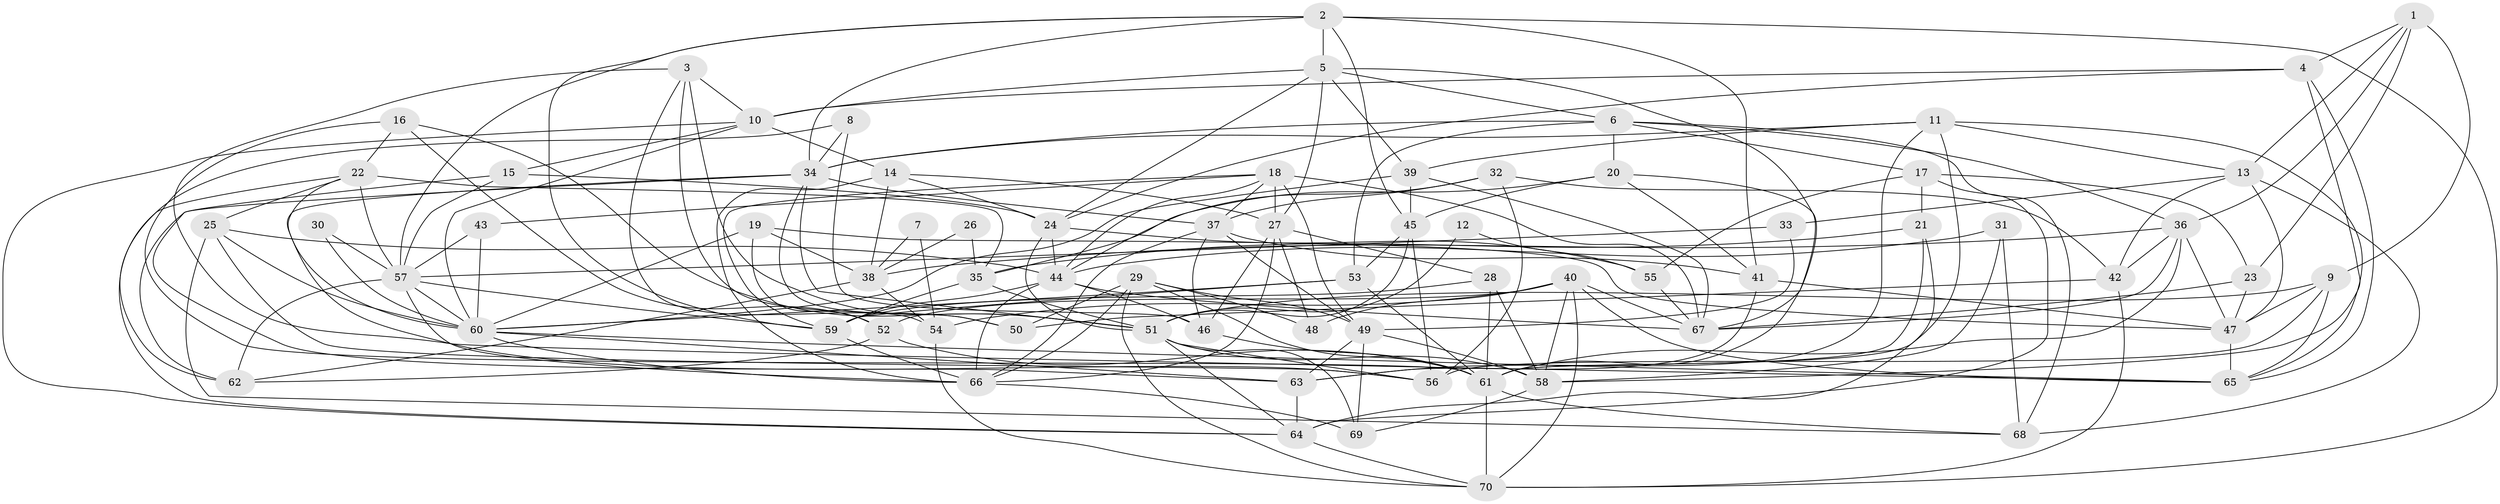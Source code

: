 // original degree distribution, {2: 0.11510791366906475, 4: 0.33093525179856115, 5: 0.20863309352517986, 3: 0.2446043165467626, 6: 0.050359712230215826, 8: 0.014388489208633094, 7: 0.03597122302158273}
// Generated by graph-tools (version 1.1) at 2025/26/03/09/25 03:26:20]
// undirected, 70 vertices, 202 edges
graph export_dot {
graph [start="1"]
  node [color=gray90,style=filled];
  1;
  2;
  3;
  4;
  5;
  6;
  7;
  8;
  9;
  10;
  11;
  12;
  13;
  14;
  15;
  16;
  17;
  18;
  19;
  20;
  21;
  22;
  23;
  24;
  25;
  26;
  27;
  28;
  29;
  30;
  31;
  32;
  33;
  34;
  35;
  36;
  37;
  38;
  39;
  40;
  41;
  42;
  43;
  44;
  45;
  46;
  47;
  48;
  49;
  50;
  51;
  52;
  53;
  54;
  55;
  56;
  57;
  58;
  59;
  60;
  61;
  62;
  63;
  64;
  65;
  66;
  67;
  68;
  69;
  70;
  1 -- 4 [weight=1.0];
  1 -- 9 [weight=1.0];
  1 -- 13 [weight=1.0];
  1 -- 23 [weight=1.0];
  1 -- 36 [weight=2.0];
  2 -- 5 [weight=1.0];
  2 -- 34 [weight=1.0];
  2 -- 41 [weight=1.0];
  2 -- 45 [weight=1.0];
  2 -- 57 [weight=1.0];
  2 -- 59 [weight=1.0];
  2 -- 70 [weight=1.0];
  3 -- 10 [weight=1.0];
  3 -- 50 [weight=1.0];
  3 -- 51 [weight=1.0];
  3 -- 54 [weight=1.0];
  3 -- 65 [weight=1.0];
  4 -- 10 [weight=1.0];
  4 -- 24 [weight=1.0];
  4 -- 58 [weight=1.0];
  4 -- 65 [weight=1.0];
  5 -- 6 [weight=1.0];
  5 -- 10 [weight=1.0];
  5 -- 24 [weight=1.0];
  5 -- 27 [weight=1.0];
  5 -- 39 [weight=1.0];
  5 -- 67 [weight=1.0];
  6 -- 17 [weight=1.0];
  6 -- 20 [weight=1.0];
  6 -- 34 [weight=1.0];
  6 -- 36 [weight=1.0];
  6 -- 53 [weight=1.0];
  6 -- 68 [weight=1.0];
  7 -- 38 [weight=1.0];
  7 -- 54 [weight=1.0];
  8 -- 34 [weight=1.0];
  8 -- 46 [weight=1.0];
  8 -- 62 [weight=1.0];
  9 -- 47 [weight=1.0];
  9 -- 51 [weight=1.0];
  9 -- 56 [weight=1.0];
  9 -- 65 [weight=1.0];
  10 -- 14 [weight=1.0];
  10 -- 15 [weight=1.0];
  10 -- 60 [weight=1.0];
  10 -- 64 [weight=1.0];
  11 -- 13 [weight=1.0];
  11 -- 34 [weight=1.0];
  11 -- 39 [weight=1.0];
  11 -- 61 [weight=1.0];
  11 -- 63 [weight=1.0];
  11 -- 65 [weight=1.0];
  12 -- 51 [weight=1.0];
  12 -- 55 [weight=1.0];
  13 -- 33 [weight=1.0];
  13 -- 42 [weight=1.0];
  13 -- 47 [weight=1.0];
  13 -- 68 [weight=1.0];
  14 -- 24 [weight=1.0];
  14 -- 27 [weight=1.0];
  14 -- 38 [weight=1.0];
  14 -- 66 [weight=1.0];
  15 -- 24 [weight=1.0];
  15 -- 57 [weight=1.0];
  15 -- 63 [weight=1.0];
  16 -- 22 [weight=1.0];
  16 -- 51 [weight=1.0];
  16 -- 52 [weight=1.0];
  16 -- 61 [weight=1.0];
  17 -- 21 [weight=1.0];
  17 -- 23 [weight=1.0];
  17 -- 55 [weight=1.0];
  17 -- 64 [weight=1.0];
  18 -- 27 [weight=1.0];
  18 -- 37 [weight=1.0];
  18 -- 43 [weight=1.0];
  18 -- 44 [weight=1.0];
  18 -- 49 [weight=1.0];
  18 -- 59 [weight=1.0];
  18 -- 67 [weight=1.0];
  19 -- 38 [weight=1.0];
  19 -- 47 [weight=1.0];
  19 -- 52 [weight=1.0];
  19 -- 60 [weight=1.0];
  20 -- 35 [weight=1.0];
  20 -- 41 [weight=1.0];
  20 -- 45 [weight=1.0];
  20 -- 61 [weight=1.0];
  21 -- 35 [weight=1.0];
  21 -- 61 [weight=1.0];
  21 -- 64 [weight=1.0];
  22 -- 25 [weight=1.0];
  22 -- 35 [weight=2.0];
  22 -- 57 [weight=1.0];
  22 -- 60 [weight=1.0];
  22 -- 64 [weight=1.0];
  23 -- 47 [weight=1.0];
  23 -- 67 [weight=1.0];
  24 -- 44 [weight=1.0];
  24 -- 51 [weight=1.0];
  24 -- 55 [weight=1.0];
  25 -- 44 [weight=1.0];
  25 -- 56 [weight=1.0];
  25 -- 60 [weight=1.0];
  25 -- 68 [weight=1.0];
  26 -- 35 [weight=1.0];
  26 -- 38 [weight=1.0];
  27 -- 28 [weight=1.0];
  27 -- 46 [weight=1.0];
  27 -- 48 [weight=1.0];
  27 -- 66 [weight=1.0];
  28 -- 58 [weight=1.0];
  28 -- 59 [weight=1.0];
  28 -- 61 [weight=1.0];
  29 -- 48 [weight=1.0];
  29 -- 49 [weight=1.0];
  29 -- 50 [weight=1.0];
  29 -- 61 [weight=1.0];
  29 -- 66 [weight=1.0];
  29 -- 70 [weight=1.0];
  30 -- 57 [weight=1.0];
  30 -- 60 [weight=1.0];
  31 -- 44 [weight=1.0];
  31 -- 58 [weight=1.0];
  31 -- 68 [weight=1.0];
  32 -- 37 [weight=1.0];
  32 -- 42 [weight=1.0];
  32 -- 44 [weight=1.0];
  32 -- 56 [weight=1.0];
  33 -- 49 [weight=1.0];
  33 -- 57 [weight=1.0];
  34 -- 37 [weight=1.0];
  34 -- 50 [weight=1.0];
  34 -- 51 [weight=1.0];
  34 -- 56 [weight=1.0];
  34 -- 62 [weight=1.0];
  35 -- 51 [weight=1.0];
  35 -- 59 [weight=1.0];
  36 -- 38 [weight=1.0];
  36 -- 42 [weight=1.0];
  36 -- 47 [weight=1.0];
  36 -- 61 [weight=1.0];
  36 -- 67 [weight=1.0];
  37 -- 41 [weight=1.0];
  37 -- 46 [weight=1.0];
  37 -- 49 [weight=1.0];
  37 -- 66 [weight=1.0];
  38 -- 54 [weight=1.0];
  38 -- 62 [weight=1.0];
  39 -- 45 [weight=1.0];
  39 -- 60 [weight=1.0];
  39 -- 67 [weight=1.0];
  40 -- 48 [weight=1.0];
  40 -- 52 [weight=1.0];
  40 -- 54 [weight=1.0];
  40 -- 58 [weight=1.0];
  40 -- 65 [weight=1.0];
  40 -- 67 [weight=1.0];
  40 -- 70 [weight=1.0];
  41 -- 47 [weight=1.0];
  41 -- 63 [weight=1.0];
  42 -- 50 [weight=1.0];
  42 -- 70 [weight=1.0];
  43 -- 57 [weight=1.0];
  43 -- 60 [weight=1.0];
  44 -- 46 [weight=1.0];
  44 -- 59 [weight=2.0];
  44 -- 66 [weight=1.0];
  44 -- 67 [weight=1.0];
  45 -- 51 [weight=1.0];
  45 -- 53 [weight=1.0];
  45 -- 56 [weight=2.0];
  46 -- 61 [weight=1.0];
  47 -- 65 [weight=1.0];
  49 -- 58 [weight=1.0];
  49 -- 63 [weight=1.0];
  49 -- 69 [weight=1.0];
  51 -- 56 [weight=1.0];
  51 -- 58 [weight=1.0];
  51 -- 64 [weight=1.0];
  51 -- 69 [weight=1.0];
  52 -- 61 [weight=2.0];
  52 -- 62 [weight=1.0];
  53 -- 59 [weight=1.0];
  53 -- 60 [weight=1.0];
  53 -- 61 [weight=1.0];
  54 -- 70 [weight=1.0];
  55 -- 67 [weight=1.0];
  57 -- 59 [weight=1.0];
  57 -- 60 [weight=1.0];
  57 -- 62 [weight=1.0];
  57 -- 66 [weight=2.0];
  58 -- 69 [weight=1.0];
  59 -- 66 [weight=1.0];
  60 -- 63 [weight=1.0];
  60 -- 65 [weight=1.0];
  60 -- 66 [weight=1.0];
  61 -- 68 [weight=1.0];
  61 -- 70 [weight=1.0];
  63 -- 64 [weight=1.0];
  64 -- 70 [weight=1.0];
  66 -- 69 [weight=1.0];
}
